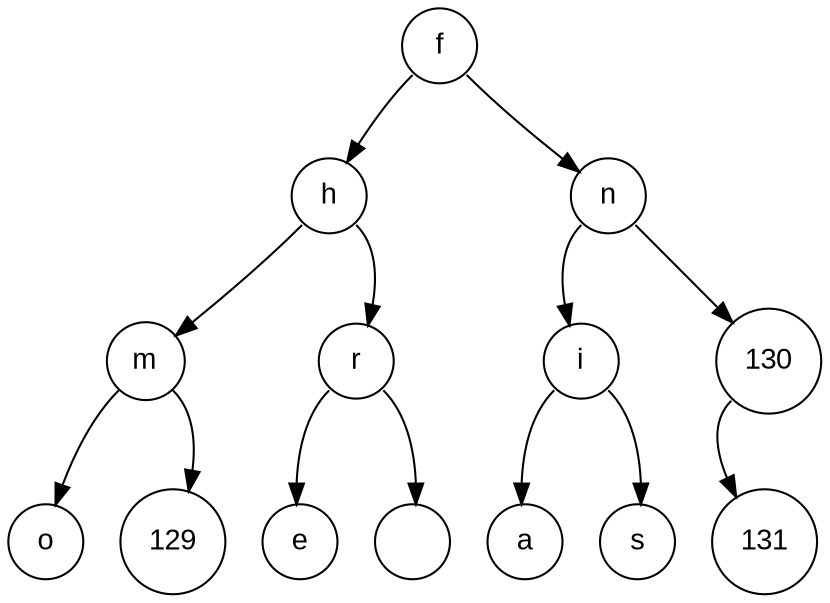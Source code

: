 digraph POT_test {
node [fontname="Arial", shape="circle", width=0.5];
102 [label = "f"]
102:sw -> 104
102:se -> 110
104 [label = "h"]
104:sw -> 109
104:se -> 114
109 [label = "m"]
109:sw -> 111
109:se -> 129
111 [label = "o"]
129 [label = "129"]
114 [label = "r"]
114:sw -> 101
114:se -> 32
101 [label = "e"]
32 [label = " "]
110 [label = "n"]
110:sw -> 105
110:se -> 130
105 [label = "i"]
105:sw -> 97
105:se -> 115
97 [label = "a"]
115 [label = "s"]
130 [label = "130"]
130:sw -> 131
131 [label = "131"]
}
